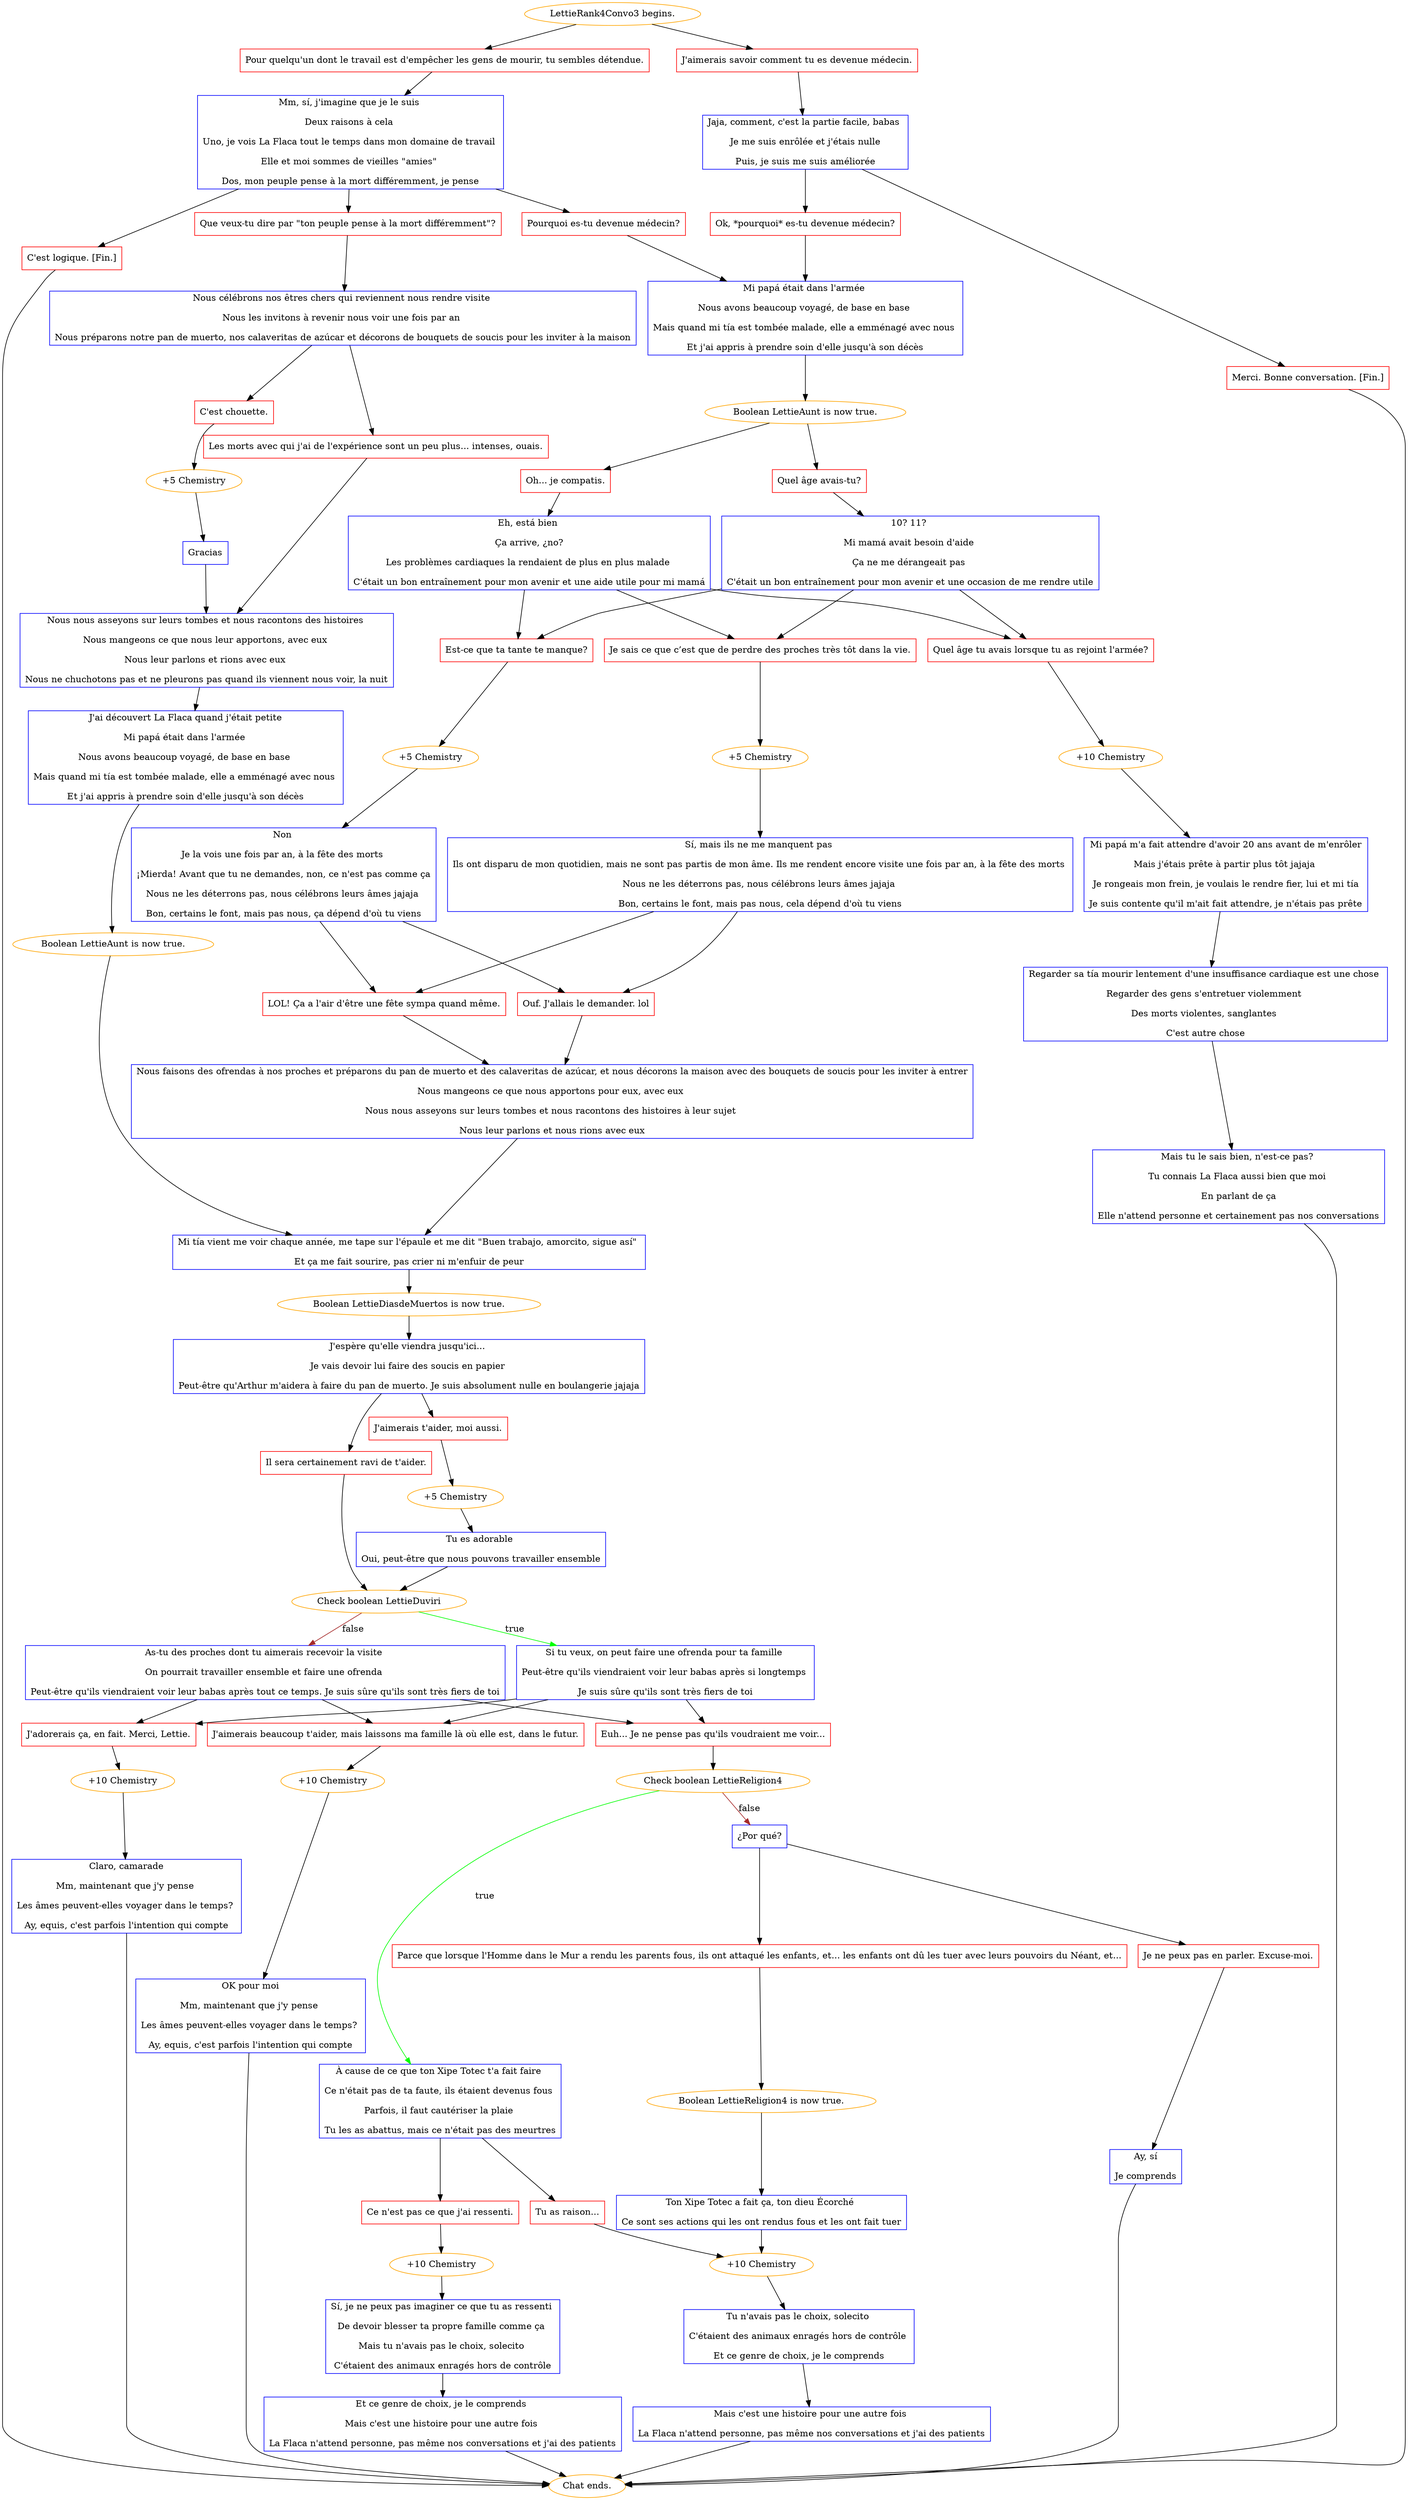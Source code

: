 digraph {
	"LettieRank4Convo3 begins." [color=orange];
		"LettieRank4Convo3 begins." -> j3999825800;
		"LettieRank4Convo3 begins." -> j4115961748;
	j3999825800 [label="Pour quelqu'un dont le travail est d'empêcher les gens de mourir, tu sembles détendue.",shape=box,color=red];
		j3999825800 -> j3958113619;
	j4115961748 [label="J'aimerais savoir comment tu es devenue médecin.",shape=box,color=red];
		j4115961748 -> j3362417033;
	j3958113619 [label="Mm, sí, j'imagine que je le suis 
Deux raisons à cela 
Uno, je vois La Flaca tout le temps dans mon domaine de travail 
Elle et moi sommes de vieilles \"amies\" 
Dos, mon peuple pense à la mort différemment, je pense",shape=box,color=blue];
		j3958113619 -> j1882725160;
		j3958113619 -> j4218271351;
		j3958113619 -> j252820522;
	j3362417033 [label="Jaja, comment, c'est la partie facile, babas 
Je me suis enrôlée et j'étais nulle
Puis, je suis me suis améliorée",shape=box,color=blue];
		j3362417033 -> j1498739770;
		j3362417033 -> j3705594004;
	j1882725160 [label="Que veux-tu dire par \"ton peuple pense à la mort différemment\"?",shape=box,color=red];
		j1882725160 -> j3313443002;
	j4218271351 [label="Pourquoi es-tu devenue médecin?",shape=box,color=red];
		j4218271351 -> j874971225;
	j252820522 [label="C'est logique. [Fin.]",shape=box,color=red];
		j252820522 -> "Chat ends.";
	j1498739770 [label="Ok, *pourquoi* es-tu devenue médecin?",shape=box,color=red];
		j1498739770 -> j874971225;
	j3705594004 [label="Merci. Bonne conversation. [Fin.]",shape=box,color=red];
		j3705594004 -> "Chat ends.";
	j3313443002 [label="Nous célébrons nos êtres chers qui reviennent nous rendre visite 
Nous les invitons à revenir nous voir une fois par an 
Nous préparons notre pan de muerto, nos calaveritas de azúcar et décorons de bouquets de soucis pour les inviter à la maison",shape=box,color=blue];
		j3313443002 -> j977983715;
		j3313443002 -> j2239530067;
	j874971225 [label="Mi papá était dans l'armée 
Nous avons beaucoup voyagé, de base en base 
Mais quand mi tía est tombée malade, elle a emménagé avec nous 
Et j'ai appris à prendre soin d'elle jusqu'à son décès",shape=box,color=blue];
		j874971225 -> j2985861959;
	"Chat ends." [color=orange];
	j977983715 [label="Les morts avec qui j'ai de l'expérience sont un peu plus... intenses, ouais.",shape=box,color=red];
		j977983715 -> j912426118;
	j2239530067 [label="C'est chouette.",shape=box,color=red];
		j2239530067 -> j3872753985;
	j2985861959 [label="Boolean LettieAunt is now true.",color=orange];
		j2985861959 -> j3140819832;
		j2985861959 -> j4252007926;
	j912426118 [label="Nous nous asseyons sur leurs tombes et nous racontons des histoires 
Nous mangeons ce que nous leur apportons, avec eux 
Nous leur parlons et rions avec eux 
Nous ne chuchotons pas et ne pleurons pas quand ils viennent nous voir, la nuit",shape=box,color=blue];
		j912426118 -> j3032464432;
	j3872753985 [label="+5 Chemistry",color=orange];
		j3872753985 -> j274168242;
	j3140819832 [label="Oh... je compatis.",shape=box,color=red];
		j3140819832 -> j694489597;
	j4252007926 [label="Quel âge avais-tu?",shape=box,color=red];
		j4252007926 -> j2975570604;
	j3032464432 [label="J'ai découvert La Flaca quand j'était petite
Mi papá était dans l'armée 
Nous avons beaucoup voyagé, de base en base 
Mais quand mi tía est tombée malade, elle a emménagé avec nous 
Et j'ai appris à prendre soin d'elle jusqu'à son décès",shape=box,color=blue];
		j3032464432 -> j3839211662;
	j274168242 [label="Gracias",shape=box,color=blue];
		j274168242 -> j912426118;
	j694489597 [label="Eh, está bien 
Ça arrive, ¿no?
Les problèmes cardiaques la rendaient de plus en plus malade 
C'était un bon entraînement pour mon avenir et une aide utile pour mi mamá",shape=box,color=blue];
		j694489597 -> j899396480;
		j694489597 -> j3069411792;
		j694489597 -> j4185520548;
	j2975570604 [label="10? 11? 
Mi mamá avait besoin d'aide 
Ça ne me dérangeait pas 
C'était un bon entraînement pour mon avenir et une occasion de me rendre utile",shape=box,color=blue];
		j2975570604 -> j899396480;
		j2975570604 -> j3069411792;
		j2975570604 -> j4185520548;
	j3839211662 [label="Boolean LettieAunt is now true.",color=orange];
		j3839211662 -> j3192134506;
	j899396480 [label="Est-ce que ta tante te manque?",shape=box,color=red];
		j899396480 -> j3034083813;
	j3069411792 [label="Je sais ce que c’est que de perdre des proches très tôt dans la vie.",shape=box,color=red];
		j3069411792 -> j3803528524;
	j4185520548 [label="Quel âge tu avais lorsque tu as rejoint l'armée?",shape=box,color=red];
		j4185520548 -> j2425613940;
	j3192134506 [label="Mi tía vient me voir chaque année, me tape sur l'épaule et me dit \"Buen trabajo, amorcito, sigue así\" 
Et ça me fait sourire, pas crier ni m'enfuir de peur",shape=box,color=blue];
		j3192134506 -> j1852343548;
	j3034083813 [label="+5 Chemistry",color=orange];
		j3034083813 -> j4093687240;
	j3803528524 [label="+5 Chemistry",color=orange];
		j3803528524 -> j1825371665;
	j2425613940 [label="+10 Chemistry",color=orange];
		j2425613940 -> j2967575683;
	j1852343548 [label="Boolean LettieDiasdeMuertos is now true.",color=orange];
		j1852343548 -> j2184345018;
	j4093687240 [label="Non 
Je la vois une fois par an, à la fête des morts 
¡Mierda! Avant que tu ne demandes, non, ce n'est pas comme ça
Nous ne les déterrons pas, nous célébrons leurs âmes jajaja 
Bon, certains le font, mais pas nous, ça dépend d'où tu viens",shape=box,color=blue];
		j4093687240 -> j1418383967;
		j4093687240 -> j93833488;
	j1825371665 [label="Sí, mais ils ne me manquent pas 
Ils ont disparu de mon quotidien, mais ne sont pas partis de mon âme. Ils me rendent encore visite une fois par an, à la fête des morts 
Nous ne les déterrons pas, nous célébrons leurs âmes jajaja 
Bon, certains le font, mais pas nous, cela dépend d'où tu viens",shape=box,color=blue];
		j1825371665 -> j1418383967;
		j1825371665 -> j93833488;
	j2967575683 [label="Mi papá m'a fait attendre d'avoir 20 ans avant de m'enrôler
Mais j'étais prête à partir plus tôt jajaja 
Je rongeais mon frein, je voulais le rendre fier, lui et mi tía
Je suis contente qu'il m'ait fait attendre, je n'étais pas prête",shape=box,color=blue];
		j2967575683 -> j2297395474;
	j2184345018 [label="J'espère qu'elle viendra jusqu'ici... 
Je vais devoir lui faire des soucis en papier 
Peut-être qu'Arthur m'aidera à faire du pan de muerto. Je suis absolument nulle en boulangerie jajaja",shape=box,color=blue];
		j2184345018 -> j1622141955;
		j2184345018 -> j1346439275;
	j1418383967 [label="Ouf. J'allais le demander. lol",shape=box,color=red];
		j1418383967 -> j1288326496;
	j93833488 [label="LOL! Ça a l'air d'être une fête sympa quand même.",shape=box,color=red];
		j93833488 -> j1288326496;
	j2297395474 [label="Regarder sa tía mourir lentement d'une insuffisance cardiaque est une chose 
Regarder des gens s'entretuer violemment 
Des morts violentes, sanglantes 
C'est autre chose",shape=box,color=blue];
		j2297395474 -> j3235236923;
	j1622141955 [label="Il sera certainement ravi de t'aider.",shape=box,color=red];
		j1622141955 -> j3018346605;
	j1346439275 [label="J'aimerais t'aider, moi aussi.",shape=box,color=red];
		j1346439275 -> j3126231927;
	j1288326496 [label="Nous faisons des ofrendas à nos proches et préparons du pan de muerto et des calaveritas de azúcar, et nous décorons la maison avec des bouquets de soucis pour les inviter à entrer
Nous mangeons ce que nous apportons pour eux, avec eux 
Nous nous asseyons sur leurs tombes et nous racontons des histoires à leur sujet 
Nous leur parlons et nous rions avec eux",shape=box,color=blue];
		j1288326496 -> j3192134506;
	j3235236923 [label="Mais tu le sais bien, n'est-ce pas? 
Tu connais La Flaca aussi bien que moi 
En parlant de ça
Elle n'attend personne et certainement pas nos conversations",shape=box,color=blue];
		j3235236923 -> "Chat ends.";
	j3018346605 [label="Check boolean LettieDuviri",color=orange];
		j3018346605 -> j1229632333 [label=true,color=green];
		j3018346605 -> j3907244057 [label=false,color=brown];
	j3126231927 [label="+5 Chemistry",color=orange];
		j3126231927 -> j2826481101;
	j1229632333 [label="Si tu veux, on peut faire une ofrenda pour ta famille 
Peut-être qu'ils viendraient voir leur babas après si longtemps 
Je suis sûre qu'ils sont très fiers de toi",shape=box,color=blue];
		j1229632333 -> j3016650020;
		j1229632333 -> j1994629671;
		j1229632333 -> j2704046154;
	j3907244057 [label="As-tu des proches dont tu aimerais recevoir la visite 
On pourrait travailler ensemble et faire une ofrenda 
Peut-être qu'ils viendraient voir leur babas après tout ce temps. Je suis sûre qu'ils sont très fiers de toi",shape=box,color=blue];
		j3907244057 -> j3016650020;
		j3907244057 -> j1994629671;
		j3907244057 -> j2704046154;
	j2826481101 [label="Tu es adorable 
Oui, peut-être que nous pouvons travailler ensemble",shape=box,color=blue];
		j2826481101 -> j3018346605;
	j3016650020 [label="J'adorerais ça, en fait. Merci, Lettie.",shape=box,color=red];
		j3016650020 -> j2550448296;
	j1994629671 [label="J'aimerais beaucoup t'aider, mais laissons ma famille là où elle est, dans le futur.",shape=box,color=red];
		j1994629671 -> j3004910100;
	j2704046154 [label="Euh... Je ne pense pas qu'ils voudraient me voir...",shape=box,color=red];
		j2704046154 -> j4115334670;
	j2550448296 [label="+10 Chemistry",color=orange];
		j2550448296 -> j3176199400;
	j3004910100 [label="+10 Chemistry",color=orange];
		j3004910100 -> j791500324;
	j4115334670 [label="Check boolean LettieReligion4",color=orange];
		j4115334670 -> j2874614061 [label=true,color=green];
		j4115334670 -> j2194251521 [label=false,color=brown];
	j3176199400 [label="Claro, camarade
Mm, maintenant que j'y pense 
Les âmes peuvent-elles voyager dans le temps? 
Ay, equis, c'est parfois l'intention qui compte",shape=box,color=blue];
		j3176199400 -> "Chat ends.";
	j791500324 [label="OK pour moi
Mm, maintenant que j'y pense 
Les âmes peuvent-elles voyager dans le temps? 
Ay, equis, c'est parfois l'intention qui compte",shape=box,color=blue];
		j791500324 -> "Chat ends.";
	j2874614061 [label="À cause de ce que ton Xipe Totec t'a fait faire 
Ce n'était pas de ta faute, ils étaient devenus fous 
Parfois, il faut cautériser la plaie 
Tu les as abattus, mais ce n'était pas des meurtres",shape=box,color=blue];
		j2874614061 -> j2167270220;
		j2874614061 -> j3717348877;
	j2194251521 [label="¿Por qué?",shape=box,color=blue];
		j2194251521 -> j2346376917;
		j2194251521 -> j2281202708;
	j2167270220 [label="Ce n'est pas ce que j'ai ressenti.",shape=box,color=red];
		j2167270220 -> j313505638;
	j3717348877 [label="Tu as raison...",shape=box,color=red];
		j3717348877 -> j1019902699;
	j2346376917 [label="Parce que lorsque l'Homme dans le Mur a rendu les parents fous, ils ont attaqué les enfants, et... les enfants ont dû les tuer avec leurs pouvoirs du Néant, et...",shape=box,color=red];
		j2346376917 -> j698651780;
	j2281202708 [label="Je ne peux pas en parler. Excuse-moi.",shape=box,color=red];
		j2281202708 -> j244047195;
	j313505638 [label="+10 Chemistry",color=orange];
		j313505638 -> j1807367345;
	j1019902699 [label="+10 Chemistry",color=orange];
		j1019902699 -> j2585967621;
	j698651780 [label="Boolean LettieReligion4 is now true.",color=orange];
		j698651780 -> j4164904645;
	j244047195 [label="Ay, sí
Je comprends",shape=box,color=blue];
		j244047195 -> "Chat ends.";
	j1807367345 [label="Sí, je ne peux pas imaginer ce que tu as ressenti 
De devoir blesser ta propre famille comme ça 
Mais tu n'avais pas le choix, solecito 
C'étaient des animaux enragés hors de contrôle",shape=box,color=blue];
		j1807367345 -> j3700491015;
	j2585967621 [label="Tu n'avais pas le choix, solecito 
C'étaient des animaux enragés hors de contrôle 
Et ce genre de choix, je le comprends",shape=box,color=blue];
		j2585967621 -> j1514564342;
	j4164904645 [label="Ton Xipe Totec a fait ça, ton dieu Écorché 
Ce sont ses actions qui les ont rendus fous et les ont fait tuer",shape=box,color=blue];
		j4164904645 -> j1019902699;
	j3700491015 [label="Et ce genre de choix, je le comprends 
Mais c'est une histoire pour une autre fois 
La Flaca n'attend personne, pas même nos conversations et j'ai des patients",shape=box,color=blue];
		j3700491015 -> "Chat ends.";
	j1514564342 [label="Mais c'est une histoire pour une autre fois 
La Flaca n'attend personne, pas même nos conversations et j'ai des patients",shape=box,color=blue];
		j1514564342 -> "Chat ends.";
}